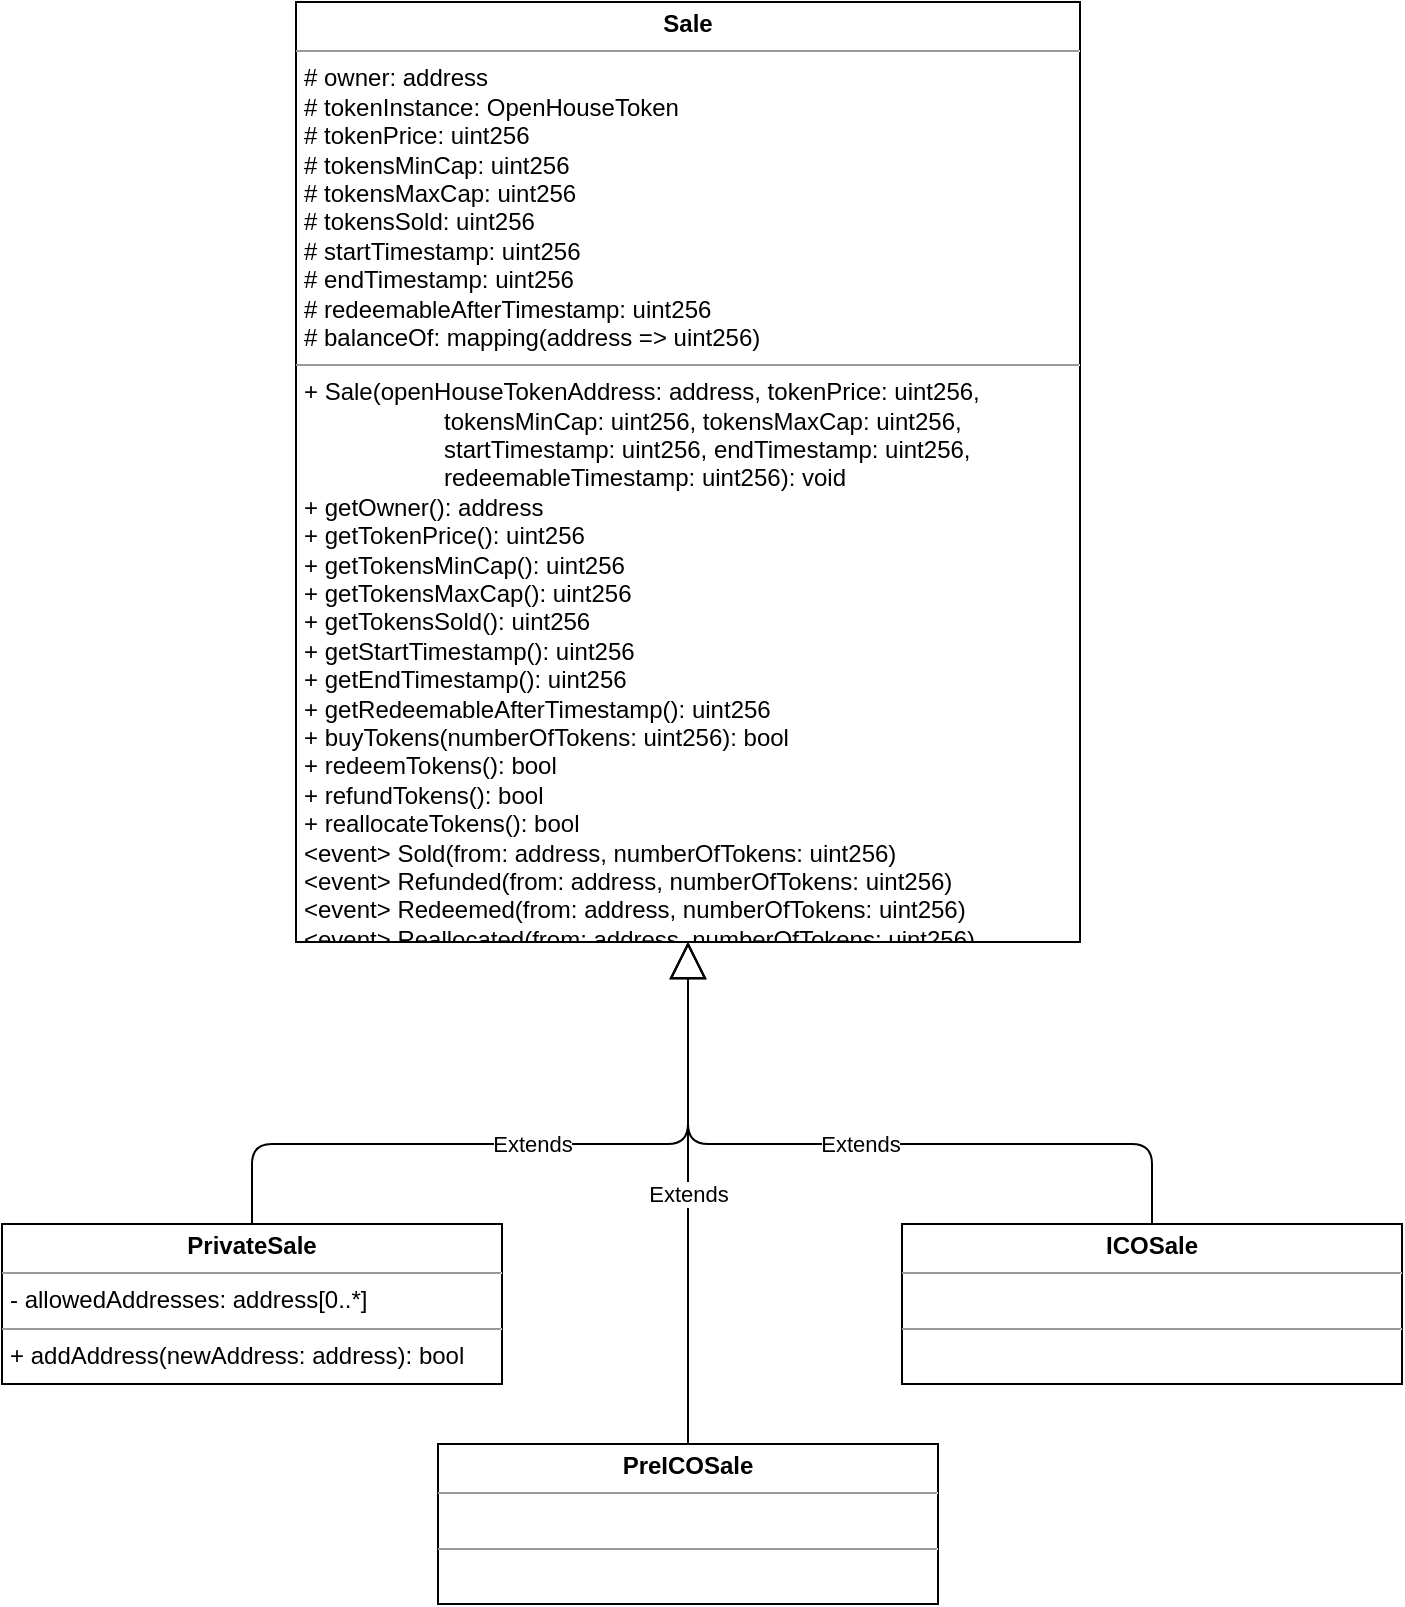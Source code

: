 <mxfile version="10.6.3" type="device"><diagram id="7WbysznEjbFOMzd1XnKt" name="Page-1"><mxGraphModel dx="1394" dy="768" grid="1" gridSize="10" guides="1" tooltips="1" connect="1" arrows="1" fold="1" page="1" pageScale="1" pageWidth="827" pageHeight="1169" math="0" shadow="0"><root><mxCell id="0"/><mxCell id="1" parent="0"/><mxCell id="B_E1CrV0eOcXe67gAG_t-1" value="&lt;p style=&quot;margin: 0px ; margin-top: 4px ; text-align: center&quot;&gt;&lt;b&gt;Sale&lt;/b&gt;&lt;/p&gt;&lt;hr size=&quot;1&quot;&gt;&lt;p style=&quot;margin: 0px ; margin-left: 4px&quot;&gt;# owner: address&lt;/p&gt;&lt;p style=&quot;margin: 0px ; margin-left: 4px&quot;&gt;# tokenInstance: OpenHouseToken&lt;/p&gt;&lt;p style=&quot;margin: 0px ; margin-left: 4px&quot;&gt;# tokenPrice: uint256&lt;/p&gt;&lt;p style=&quot;margin: 0px ; margin-left: 4px&quot;&gt;# tokensMinCap: uint256&lt;/p&gt;&lt;p style=&quot;margin: 0px ; margin-left: 4px&quot;&gt;# tokensMaxCap: uint256&lt;/p&gt;&lt;p style=&quot;margin: 0px ; margin-left: 4px&quot;&gt;# tokensSold: uint256&lt;/p&gt;&lt;p style=&quot;margin: 0px ; margin-left: 4px&quot;&gt;# startTimestamp: uint256&lt;/p&gt;&lt;p style=&quot;margin: 0px ; margin-left: 4px&quot;&gt;# endTimestamp: uint256&lt;/p&gt;&lt;p style=&quot;margin: 0px ; margin-left: 4px&quot;&gt;# redeemableAfterTimestamp: uint256&lt;/p&gt;&lt;p style=&quot;margin: 0px ; margin-left: 4px&quot;&gt;# balanceOf: mapping(address =&amp;gt; uint256)&lt;/p&gt;&lt;hr size=&quot;1&quot;&gt;&lt;p style=&quot;margin: 0px ; margin-left: 4px&quot;&gt;+ Sale(openHouseTokenAddress: address, tokenPrice: uint256,&lt;/p&gt;&lt;p style=&quot;margin: 0px ; margin-left: 4px&quot;&gt;&amp;nbsp; &amp;nbsp; &amp;nbsp; &amp;nbsp; &amp;nbsp; &amp;nbsp; &amp;nbsp; &amp;nbsp; &amp;nbsp; &amp;nbsp; &amp;nbsp;tokensMinCap: uint256, tokensMaxCap: uint256,&lt;/p&gt;&lt;p style=&quot;margin: 0px ; margin-left: 4px&quot;&gt;&amp;nbsp; &amp;nbsp; &amp;nbsp; &amp;nbsp; &amp;nbsp; &amp;nbsp; &amp;nbsp; &amp;nbsp; &amp;nbsp; &amp;nbsp; &amp;nbsp;startTimestamp: uint256, endTimestamp: uint256,&lt;/p&gt;&lt;p style=&quot;margin: 0px ; margin-left: 4px&quot;&gt;&amp;nbsp; &amp;nbsp; &amp;nbsp; &amp;nbsp; &amp;nbsp; &amp;nbsp; &amp;nbsp; &amp;nbsp; &amp;nbsp; &amp;nbsp; &amp;nbsp;redeemableTimestamp: uint256): void&lt;/p&gt;&lt;p style=&quot;margin: 0px ; margin-left: 4px&quot;&gt;+ getOwner(): address&lt;/p&gt;&lt;p style=&quot;margin: 0px ; margin-left: 4px&quot;&gt;+ getTokenPrice(): uint256&lt;/p&gt;&lt;p style=&quot;margin: 0px ; margin-left: 4px&quot;&gt;+ getTokensMinCap(): uint256&lt;/p&gt;&lt;p style=&quot;margin: 0px ; margin-left: 4px&quot;&gt;+ getTokensMaxCap(): uint256&lt;/p&gt;&lt;p style=&quot;margin: 0px ; margin-left: 4px&quot;&gt;+ getTokensSold(): uint256&lt;/p&gt;&lt;p style=&quot;margin: 0px ; margin-left: 4px&quot;&gt;+ getStartTimestamp(): uint256&lt;/p&gt;&lt;p style=&quot;margin: 0px ; margin-left: 4px&quot;&gt;+ getEndTimestamp(): uint256&lt;/p&gt;&lt;p style=&quot;margin: 0px ; margin-left: 4px&quot;&gt;+ getRedeemableAfterTimestamp(): uint256&lt;/p&gt;&lt;p style=&quot;margin: 0px ; margin-left: 4px&quot;&gt;+ buyTokens(numberOfTokens: uint256): bool&lt;/p&gt;&lt;p style=&quot;margin: 0px ; margin-left: 4px&quot;&gt;+ redeemTokens(): bool&lt;/p&gt;&lt;p style=&quot;margin: 0px ; margin-left: 4px&quot;&gt;+ refundTokens(): bool&lt;/p&gt;&lt;p style=&quot;margin: 0px ; margin-left: 4px&quot;&gt;+ reallocateTokens(): bool&lt;/p&gt;&lt;p style=&quot;margin: 0px ; margin-left: 4px&quot;&gt;&amp;lt;event&amp;gt; Sold(from: address, numberOfTokens: uint256)&lt;/p&gt;&lt;p style=&quot;margin: 0px ; margin-left: 4px&quot;&gt;&amp;lt;event&amp;gt; Refunded(from: address, numberOfTokens: uint256)&lt;/p&gt;&lt;p style=&quot;margin: 0px ; margin-left: 4px&quot;&gt;&amp;lt;event&amp;gt; Redeemed(from: address, numberOfTokens: uint256)&lt;/p&gt;&lt;p style=&quot;margin: 0px ; margin-left: 4px&quot;&gt;&amp;lt;event&amp;gt; Reallocated(from: address, numberOfTokens: uint256)&lt;/p&gt;" style="verticalAlign=top;align=left;overflow=fill;fontSize=12;fontFamily=Helvetica;html=1;" parent="1" vertex="1"><mxGeometry x="217" y="41" width="392" height="470" as="geometry"/></mxCell><mxCell id="pDpIPYMoHga8eKhh_Jua-2" value="&lt;p style=&quot;margin: 0px ; margin-top: 4px ; text-align: center&quot;&gt;&lt;b&gt;PrivateSale&lt;/b&gt;&lt;/p&gt;&lt;hr size=&quot;1&quot;&gt;&lt;p style=&quot;margin: 0px ; margin-left: 4px&quot;&gt;- allowedAddresses: address[0..*]&lt;/p&gt;&lt;hr size=&quot;1&quot;&gt;&lt;p style=&quot;margin: 0px ; margin-left: 4px&quot;&gt;&lt;span&gt;+ addAddress(newAddress: address): bool&lt;/span&gt;&lt;br&gt;&lt;/p&gt;" style="verticalAlign=top;align=left;overflow=fill;fontSize=12;fontFamily=Helvetica;html=1;" parent="1" vertex="1"><mxGeometry x="70" y="652" width="250" height="80" as="geometry"/></mxCell><mxCell id="mDSWCHScXF9F7foT67VP-1" value="&lt;p style=&quot;margin: 0px ; margin-top: 4px ; text-align: center&quot;&gt;&lt;b&gt;PreICOSale&lt;/b&gt;&lt;/p&gt;&lt;hr size=&quot;1&quot;&gt;&lt;p style=&quot;margin: 0px ; margin-left: 4px&quot;&gt;&lt;br&gt;&lt;/p&gt;&lt;hr size=&quot;1&quot;&gt;&lt;p style=&quot;margin: 0px ; margin-left: 4px&quot;&gt;&lt;br&gt;&lt;/p&gt;" style="verticalAlign=top;align=left;overflow=fill;fontSize=12;fontFamily=Helvetica;html=1;" parent="1" vertex="1"><mxGeometry x="288" y="762" width="250" height="80" as="geometry"/></mxCell><mxCell id="mDSWCHScXF9F7foT67VP-2" value="&lt;p style=&quot;margin: 0px ; margin-top: 4px ; text-align: center&quot;&gt;&lt;b&gt;ICOSale&lt;/b&gt;&lt;/p&gt;&lt;hr size=&quot;1&quot;&gt;&lt;p style=&quot;margin: 0px ; margin-left: 4px&quot;&gt;&lt;br&gt;&lt;/p&gt;&lt;hr size=&quot;1&quot;&gt;&lt;p style=&quot;margin: 0px ; margin-left: 4px&quot;&gt;&lt;br&gt;&lt;/p&gt;" style="verticalAlign=top;align=left;overflow=fill;fontSize=12;fontFamily=Helvetica;html=1;" parent="1" vertex="1"><mxGeometry x="520" y="652" width="250" height="80" as="geometry"/></mxCell><mxCell id="mDSWCHScXF9F7foT67VP-3" value="Extends" style="endArrow=block;endSize=16;endFill=0;html=1;exitX=0.5;exitY=0;exitDx=0;exitDy=0;entryX=0.5;entryY=1;entryDx=0;entryDy=0;" parent="1" source="mDSWCHScXF9F7foT67VP-1" target="B_E1CrV0eOcXe67gAG_t-1" edge="1"><mxGeometry width="160" relative="1" as="geometry"><mxPoint x="80" y="622" as="sourcePoint"/><mxPoint x="413" y="602" as="targetPoint"/></mxGeometry></mxCell><mxCell id="mDSWCHScXF9F7foT67VP-4" value="Extends" style="endArrow=block;endSize=16;endFill=0;html=1;exitX=0.5;exitY=0;exitDx=0;exitDy=0;entryX=0.5;entryY=1;entryDx=0;entryDy=0;" parent="1" source="pDpIPYMoHga8eKhh_Jua-2" target="B_E1CrV0eOcXe67gAG_t-1" edge="1"><mxGeometry width="160" relative="1" as="geometry"><mxPoint x="220" y="602" as="sourcePoint"/><mxPoint x="413" y="602" as="targetPoint"/><Array as="points"><mxPoint x="195" y="612"/><mxPoint x="413" y="612"/></Array></mxGeometry></mxCell><mxCell id="mDSWCHScXF9F7foT67VP-6" value="Extends" style="endArrow=block;endSize=16;endFill=0;html=1;exitX=0.5;exitY=0;exitDx=0;exitDy=0;entryX=0.5;entryY=1;entryDx=0;entryDy=0;" parent="1" source="mDSWCHScXF9F7foT67VP-2" target="B_E1CrV0eOcXe67gAG_t-1" edge="1"><mxGeometry width="160" relative="1" as="geometry"><mxPoint x="630" y="602" as="sourcePoint"/><mxPoint x="460" y="530" as="targetPoint"/><Array as="points"><mxPoint x="645" y="612"/><mxPoint x="413" y="612"/></Array></mxGeometry></mxCell></root></mxGraphModel></diagram></mxfile>